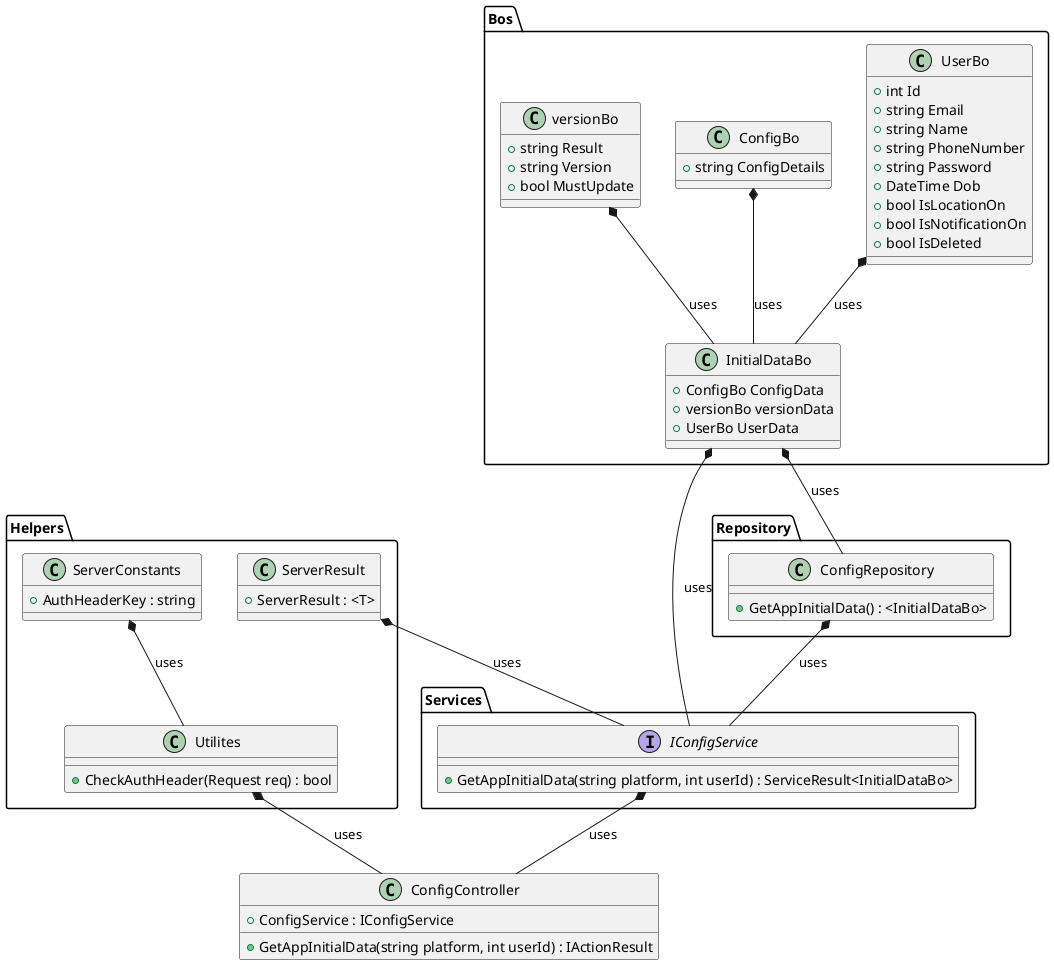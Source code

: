@startuml
class ConfigController {
    + ConfigService : IConfigService
    + GetAppInitialData(string platform, int userId) : IActionResult
    
} 

package Helpers {
    Class Utilites {
        + CheckAuthHeader(Request req) : bool
    }

    Class ServerConstants {
        + AuthHeaderKey : string
    }

    Class ServerResult {
        + ServerResult : <T>
    }
}

package "Services" {
    interface IConfigService {
        + GetAppInitialData(string platform, int userId) : ServiceResult<InitialDataBo>
    }
}

package "Repository" {
    class ConfigRepository {
        + GetAppInitialData() : <InitialDataBo>
        
    }
}

package Bos{
        class UserBo {
        + int Id
        + string Email
        + string Name
        + string PhoneNumber
        + string Password
        + DateTime Dob
        + bool IsLocationOn
        + bool IsNotificationOn
        + bool IsDeleted
    }

    class ConfigBo{
        + string ConfigDetails
    }

    class versionBo{
        + string Result
        + string Version
        + bool MustUpdate
    }

    class InitialDataBo{
        + ConfigBo ConfigData
        + versionBo versionData
        + UserBo UserData
    }
}

ConfigBo *-- InitialDataBo : uses
versionBo *-- InitialDataBo : uses
UserBo *-- InitialDataBo : uses

Utilites *-- ConfigController : uses
ServerConstants *-- Utilites : uses
ServerResult *-- IConfigService : uses
IConfigService *-- ConfigController : uses
ConfigRepository *-- IConfigService : uses

InitialDataBo *-- ConfigRepository : uses
InitialDataBo *-- IConfigService : uses

@enduml
